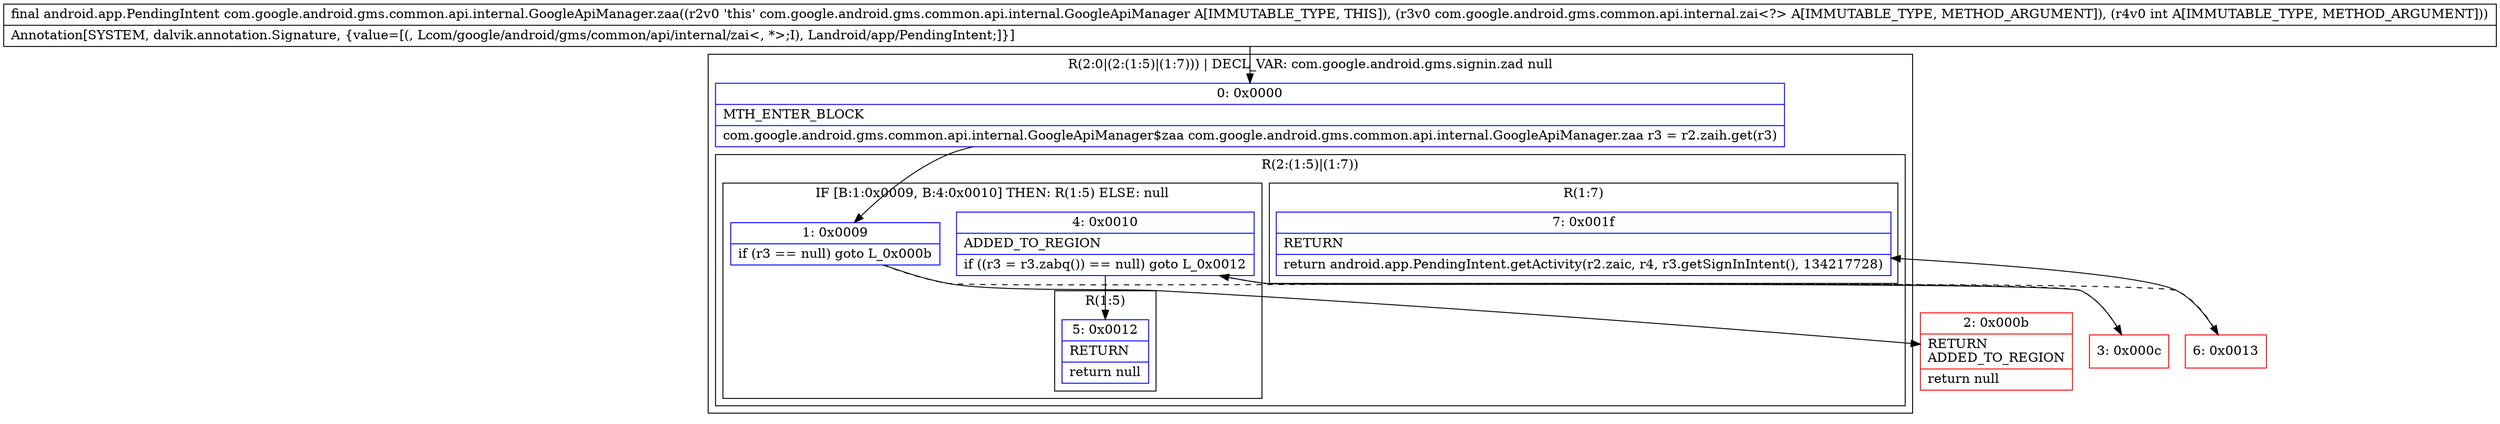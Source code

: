 digraph "CFG forcom.google.android.gms.common.api.internal.GoogleApiManager.zaa(Lcom\/google\/android\/gms\/common\/api\/internal\/zai;I)Landroid\/app\/PendingIntent;" {
subgraph cluster_Region_334030678 {
label = "R(2:0|(2:(1:5)|(1:7))) | DECL_VAR: com.google.android.gms.signin.zad null\l";
node [shape=record,color=blue];
Node_0 [shape=record,label="{0\:\ 0x0000|MTH_ENTER_BLOCK\l|com.google.android.gms.common.api.internal.GoogleApiManager$zaa com.google.android.gms.common.api.internal.GoogleApiManager.zaa r3 = r2.zaih.get(r3)\l}"];
subgraph cluster_Region_454561087 {
label = "R(2:(1:5)|(1:7))";
node [shape=record,color=blue];
subgraph cluster_IfRegion_1787081865 {
label = "IF [B:1:0x0009, B:4:0x0010] THEN: R(1:5) ELSE: null";
node [shape=record,color=blue];
Node_1 [shape=record,label="{1\:\ 0x0009|if (r3 == null) goto L_0x000b\l}"];
Node_4 [shape=record,label="{4\:\ 0x0010|ADDED_TO_REGION\l|if ((r3 = r3.zabq()) == null) goto L_0x0012\l}"];
subgraph cluster_Region_509409339 {
label = "R(1:5)";
node [shape=record,color=blue];
Node_5 [shape=record,label="{5\:\ 0x0012|RETURN\l|return null\l}"];
}
}
subgraph cluster_Region_2044823743 {
label = "R(1:7)";
node [shape=record,color=blue];
Node_7 [shape=record,label="{7\:\ 0x001f|RETURN\l|return android.app.PendingIntent.getActivity(r2.zaic, r4, r3.getSignInIntent(), 134217728)\l}"];
}
}
}
Node_2 [shape=record,color=red,label="{2\:\ 0x000b|RETURN\lADDED_TO_REGION\l|return null\l}"];
Node_3 [shape=record,color=red,label="{3\:\ 0x000c}"];
Node_6 [shape=record,color=red,label="{6\:\ 0x0013}"];
MethodNode[shape=record,label="{final android.app.PendingIntent com.google.android.gms.common.api.internal.GoogleApiManager.zaa((r2v0 'this' com.google.android.gms.common.api.internal.GoogleApiManager A[IMMUTABLE_TYPE, THIS]), (r3v0 com.google.android.gms.common.api.internal.zai\<?\> A[IMMUTABLE_TYPE, METHOD_ARGUMENT]), (r4v0 int A[IMMUTABLE_TYPE, METHOD_ARGUMENT]))  | Annotation[SYSTEM, dalvik.annotation.Signature, \{value=[(, Lcom\/google\/android\/gms\/common\/api\/internal\/zai\<, *\>;I), Landroid\/app\/PendingIntent;]\}]\l}"];
MethodNode -> Node_0;
Node_0 -> Node_1;
Node_1 -> Node_2;
Node_1 -> Node_3[style=dashed];
Node_4 -> Node_5;
Node_4 -> Node_6[style=dashed];
Node_3 -> Node_4;
Node_6 -> Node_7;
}

